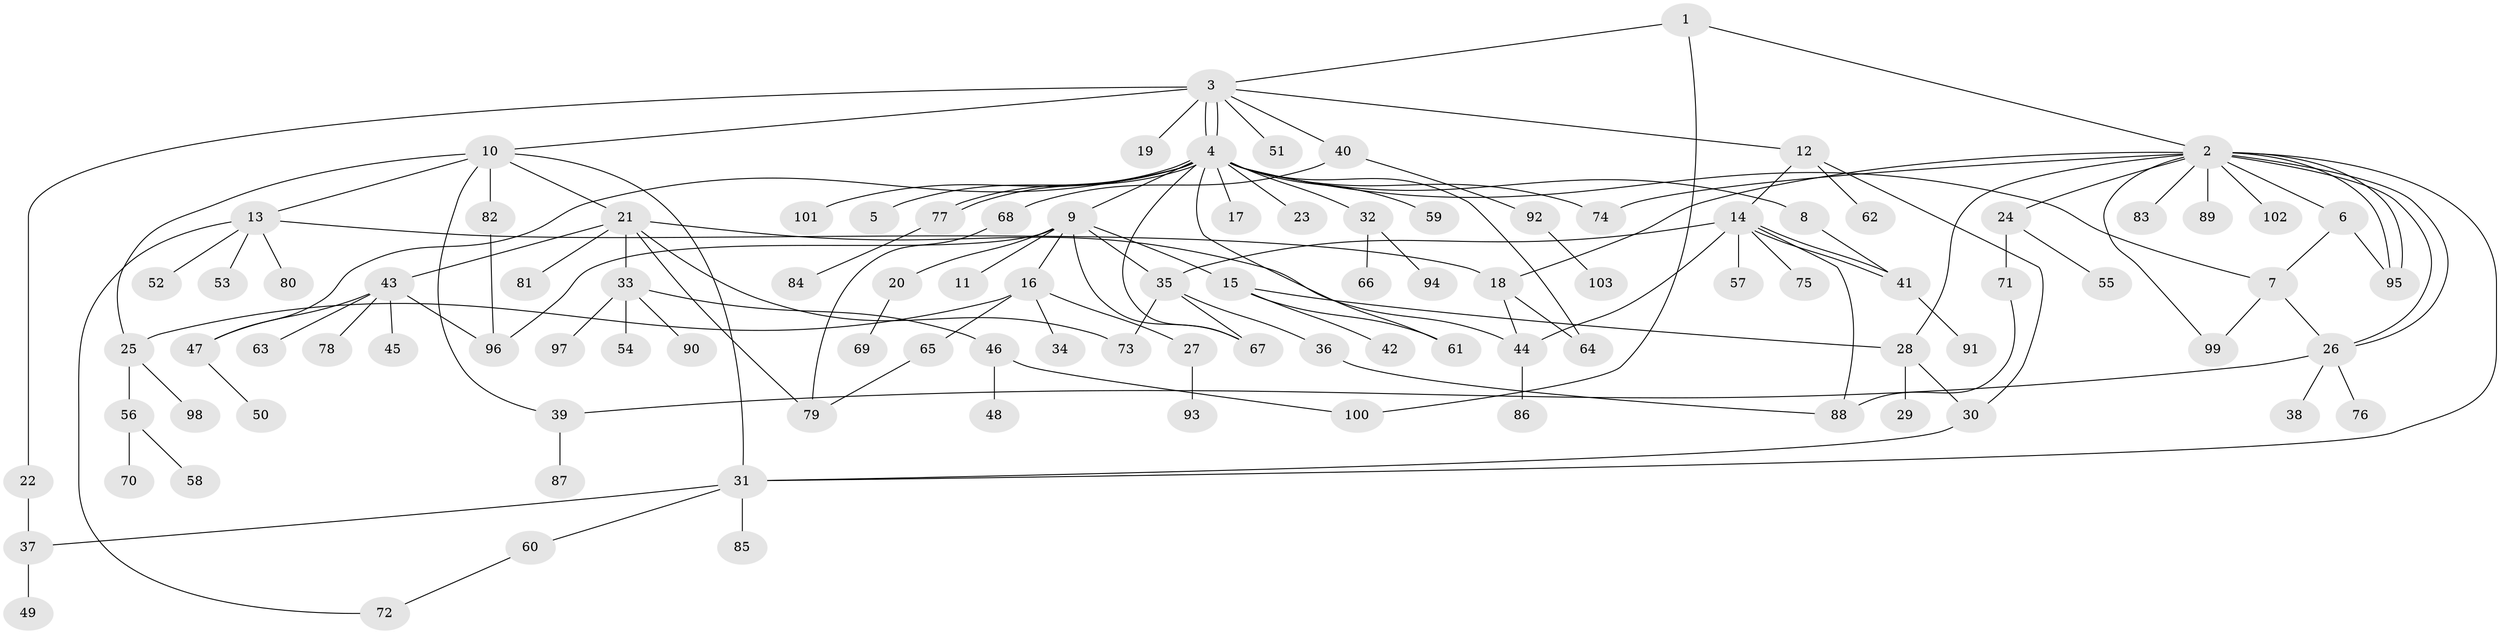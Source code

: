 // coarse degree distribution, {2: 0.16666666666666666, 6: 0.023809523809523808, 4: 0.07142857142857142, 3: 0.16666666666666666, 1: 0.3333333333333333, 5: 0.14285714285714285, 11: 0.023809523809523808, 7: 0.023809523809523808, 14: 0.023809523809523808, 9: 0.023809523809523808}
// Generated by graph-tools (version 1.1) at 2025/36/03/04/25 23:36:55]
// undirected, 103 vertices, 138 edges
graph export_dot {
  node [color=gray90,style=filled];
  1;
  2;
  3;
  4;
  5;
  6;
  7;
  8;
  9;
  10;
  11;
  12;
  13;
  14;
  15;
  16;
  17;
  18;
  19;
  20;
  21;
  22;
  23;
  24;
  25;
  26;
  27;
  28;
  29;
  30;
  31;
  32;
  33;
  34;
  35;
  36;
  37;
  38;
  39;
  40;
  41;
  42;
  43;
  44;
  45;
  46;
  47;
  48;
  49;
  50;
  51;
  52;
  53;
  54;
  55;
  56;
  57;
  58;
  59;
  60;
  61;
  62;
  63;
  64;
  65;
  66;
  67;
  68;
  69;
  70;
  71;
  72;
  73;
  74;
  75;
  76;
  77;
  78;
  79;
  80;
  81;
  82;
  83;
  84;
  85;
  86;
  87;
  88;
  89;
  90;
  91;
  92;
  93;
  94;
  95;
  96;
  97;
  98;
  99;
  100;
  101;
  102;
  103;
  1 -- 2;
  1 -- 3;
  1 -- 100;
  2 -- 6;
  2 -- 18;
  2 -- 24;
  2 -- 26;
  2 -- 26;
  2 -- 28;
  2 -- 31;
  2 -- 74;
  2 -- 83;
  2 -- 89;
  2 -- 95;
  2 -- 95;
  2 -- 99;
  2 -- 102;
  3 -- 4;
  3 -- 4;
  3 -- 10;
  3 -- 12;
  3 -- 19;
  3 -- 22;
  3 -- 40;
  3 -- 51;
  4 -- 5;
  4 -- 7;
  4 -- 8;
  4 -- 9;
  4 -- 17;
  4 -- 23;
  4 -- 32;
  4 -- 47;
  4 -- 59;
  4 -- 61;
  4 -- 64;
  4 -- 67;
  4 -- 74;
  4 -- 77;
  4 -- 77;
  4 -- 101;
  6 -- 7;
  6 -- 95;
  7 -- 26;
  7 -- 99;
  8 -- 41;
  9 -- 11;
  9 -- 15;
  9 -- 16;
  9 -- 20;
  9 -- 35;
  9 -- 67;
  9 -- 96;
  10 -- 13;
  10 -- 21;
  10 -- 25;
  10 -- 31;
  10 -- 39;
  10 -- 82;
  12 -- 14;
  12 -- 30;
  12 -- 62;
  13 -- 18;
  13 -- 52;
  13 -- 53;
  13 -- 72;
  13 -- 80;
  14 -- 35;
  14 -- 41;
  14 -- 41;
  14 -- 44;
  14 -- 57;
  14 -- 75;
  14 -- 88;
  15 -- 28;
  15 -- 42;
  15 -- 61;
  16 -- 25;
  16 -- 27;
  16 -- 34;
  16 -- 65;
  18 -- 44;
  18 -- 64;
  20 -- 69;
  21 -- 33;
  21 -- 43;
  21 -- 44;
  21 -- 73;
  21 -- 79;
  21 -- 81;
  22 -- 37;
  24 -- 55;
  24 -- 71;
  25 -- 56;
  25 -- 98;
  26 -- 38;
  26 -- 39;
  26 -- 76;
  27 -- 93;
  28 -- 29;
  28 -- 30;
  30 -- 31;
  31 -- 37;
  31 -- 60;
  31 -- 85;
  32 -- 66;
  32 -- 94;
  33 -- 46;
  33 -- 54;
  33 -- 90;
  33 -- 97;
  35 -- 36;
  35 -- 67;
  35 -- 73;
  36 -- 88;
  37 -- 49;
  39 -- 87;
  40 -- 68;
  40 -- 92;
  41 -- 91;
  43 -- 45;
  43 -- 47;
  43 -- 63;
  43 -- 78;
  43 -- 96;
  44 -- 86;
  46 -- 48;
  46 -- 100;
  47 -- 50;
  56 -- 58;
  56 -- 70;
  60 -- 72;
  65 -- 79;
  68 -- 79;
  71 -- 88;
  77 -- 84;
  82 -- 96;
  92 -- 103;
}
